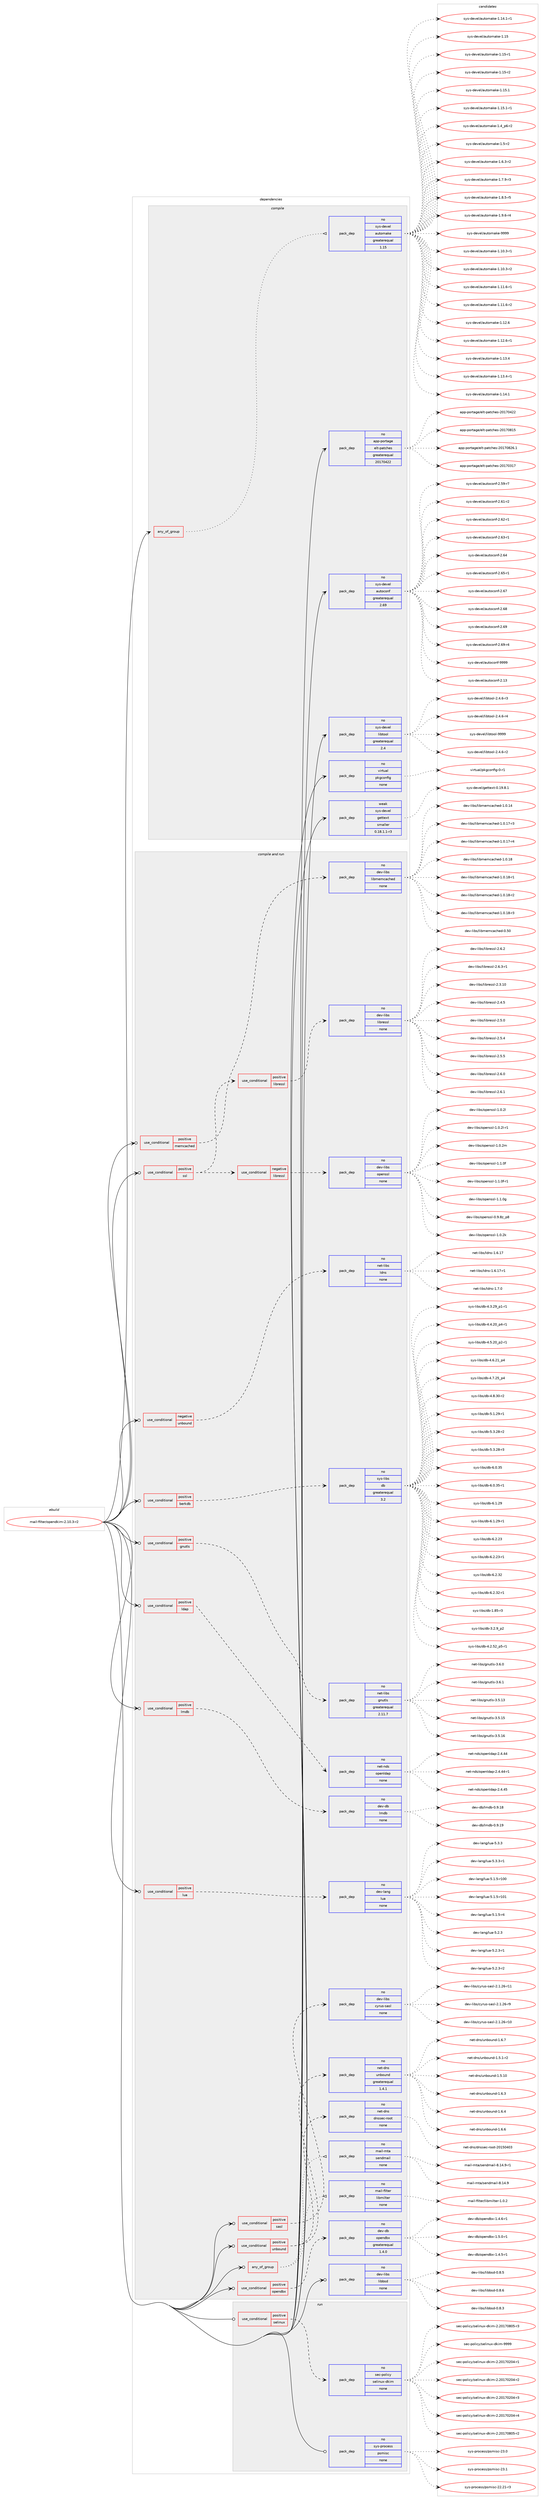 digraph prolog {

# *************
# Graph options
# *************

newrank=true;
concentrate=true;
compound=true;
graph [rankdir=LR,fontname=Helvetica,fontsize=10,ranksep=1.5];#, ranksep=2.5, nodesep=0.2];
edge  [arrowhead=vee];
node  [fontname=Helvetica,fontsize=10];

# **********
# The ebuild
# **********

subgraph cluster_leftcol {
color=gray;
rank=same;
label=<<i>ebuild</i>>;
id [label="mail-filter/opendkim-2.10.3-r2", color=red, width=4, href="../mail-filter/opendkim-2.10.3-r2.svg"];
}

# ****************
# The dependencies
# ****************

subgraph cluster_midcol {
color=gray;
label=<<i>dependencies</i>>;
subgraph cluster_compile {
fillcolor="#eeeeee";
style=filled;
label=<<i>compile</i>>;
subgraph any5030 {
dependency342740 [label=<<TABLE BORDER="0" CELLBORDER="1" CELLSPACING="0" CELLPADDING="4"><TR><TD CELLPADDING="10">any_of_group</TD></TR></TABLE>>, shape=none, color=red];subgraph pack252037 {
dependency342741 [label=<<TABLE BORDER="0" CELLBORDER="1" CELLSPACING="0" CELLPADDING="4" WIDTH="220"><TR><TD ROWSPAN="6" CELLPADDING="30">pack_dep</TD></TR><TR><TD WIDTH="110">no</TD></TR><TR><TD>sys-devel</TD></TR><TR><TD>automake</TD></TR><TR><TD>greaterequal</TD></TR><TR><TD>1.15</TD></TR></TABLE>>, shape=none, color=blue];
}
dependency342740:e -> dependency342741:w [weight=20,style="dotted",arrowhead="oinv"];
}
id:e -> dependency342740:w [weight=20,style="solid",arrowhead="vee"];
subgraph pack252038 {
dependency342742 [label=<<TABLE BORDER="0" CELLBORDER="1" CELLSPACING="0" CELLPADDING="4" WIDTH="220"><TR><TD ROWSPAN="6" CELLPADDING="30">pack_dep</TD></TR><TR><TD WIDTH="110">no</TD></TR><TR><TD>app-portage</TD></TR><TR><TD>elt-patches</TD></TR><TR><TD>greaterequal</TD></TR><TR><TD>20170422</TD></TR></TABLE>>, shape=none, color=blue];
}
id:e -> dependency342742:w [weight=20,style="solid",arrowhead="vee"];
subgraph pack252039 {
dependency342743 [label=<<TABLE BORDER="0" CELLBORDER="1" CELLSPACING="0" CELLPADDING="4" WIDTH="220"><TR><TD ROWSPAN="6" CELLPADDING="30">pack_dep</TD></TR><TR><TD WIDTH="110">no</TD></TR><TR><TD>sys-devel</TD></TR><TR><TD>autoconf</TD></TR><TR><TD>greaterequal</TD></TR><TR><TD>2.69</TD></TR></TABLE>>, shape=none, color=blue];
}
id:e -> dependency342743:w [weight=20,style="solid",arrowhead="vee"];
subgraph pack252040 {
dependency342744 [label=<<TABLE BORDER="0" CELLBORDER="1" CELLSPACING="0" CELLPADDING="4" WIDTH="220"><TR><TD ROWSPAN="6" CELLPADDING="30">pack_dep</TD></TR><TR><TD WIDTH="110">no</TD></TR><TR><TD>sys-devel</TD></TR><TR><TD>libtool</TD></TR><TR><TD>greaterequal</TD></TR><TR><TD>2.4</TD></TR></TABLE>>, shape=none, color=blue];
}
id:e -> dependency342744:w [weight=20,style="solid",arrowhead="vee"];
subgraph pack252041 {
dependency342745 [label=<<TABLE BORDER="0" CELLBORDER="1" CELLSPACING="0" CELLPADDING="4" WIDTH="220"><TR><TD ROWSPAN="6" CELLPADDING="30">pack_dep</TD></TR><TR><TD WIDTH="110">no</TD></TR><TR><TD>virtual</TD></TR><TR><TD>pkgconfig</TD></TR><TR><TD>none</TD></TR><TR><TD></TD></TR></TABLE>>, shape=none, color=blue];
}
id:e -> dependency342745:w [weight=20,style="solid",arrowhead="vee"];
subgraph pack252042 {
dependency342746 [label=<<TABLE BORDER="0" CELLBORDER="1" CELLSPACING="0" CELLPADDING="4" WIDTH="220"><TR><TD ROWSPAN="6" CELLPADDING="30">pack_dep</TD></TR><TR><TD WIDTH="110">weak</TD></TR><TR><TD>sys-devel</TD></TR><TR><TD>gettext</TD></TR><TR><TD>smaller</TD></TR><TR><TD>0.18.1.1-r3</TD></TR></TABLE>>, shape=none, color=blue];
}
id:e -> dependency342746:w [weight=20,style="solid",arrowhead="vee"];
}
subgraph cluster_compileandrun {
fillcolor="#eeeeee";
style=filled;
label=<<i>compile and run</i>>;
subgraph any5031 {
dependency342747 [label=<<TABLE BORDER="0" CELLBORDER="1" CELLSPACING="0" CELLPADDING="4"><TR><TD CELLPADDING="10">any_of_group</TD></TR></TABLE>>, shape=none, color=red];subgraph pack252043 {
dependency342748 [label=<<TABLE BORDER="0" CELLBORDER="1" CELLSPACING="0" CELLPADDING="4" WIDTH="220"><TR><TD ROWSPAN="6" CELLPADDING="30">pack_dep</TD></TR><TR><TD WIDTH="110">no</TD></TR><TR><TD>mail-filter</TD></TR><TR><TD>libmilter</TD></TR><TR><TD>none</TD></TR><TR><TD></TD></TR></TABLE>>, shape=none, color=blue];
}
dependency342747:e -> dependency342748:w [weight=20,style="dotted",arrowhead="oinv"];
subgraph pack252044 {
dependency342749 [label=<<TABLE BORDER="0" CELLBORDER="1" CELLSPACING="0" CELLPADDING="4" WIDTH="220"><TR><TD ROWSPAN="6" CELLPADDING="30">pack_dep</TD></TR><TR><TD WIDTH="110">no</TD></TR><TR><TD>mail-mta</TD></TR><TR><TD>sendmail</TD></TR><TR><TD>none</TD></TR><TR><TD></TD></TR></TABLE>>, shape=none, color=blue];
}
dependency342747:e -> dependency342749:w [weight=20,style="dotted",arrowhead="oinv"];
}
id:e -> dependency342747:w [weight=20,style="solid",arrowhead="odotvee"];
subgraph cond85572 {
dependency342750 [label=<<TABLE BORDER="0" CELLBORDER="1" CELLSPACING="0" CELLPADDING="4"><TR><TD ROWSPAN="3" CELLPADDING="10">use_conditional</TD></TR><TR><TD>negative</TD></TR><TR><TD>unbound</TD></TR></TABLE>>, shape=none, color=red];
subgraph pack252045 {
dependency342751 [label=<<TABLE BORDER="0" CELLBORDER="1" CELLSPACING="0" CELLPADDING="4" WIDTH="220"><TR><TD ROWSPAN="6" CELLPADDING="30">pack_dep</TD></TR><TR><TD WIDTH="110">no</TD></TR><TR><TD>net-libs</TD></TR><TR><TD>ldns</TD></TR><TR><TD>none</TD></TR><TR><TD></TD></TR></TABLE>>, shape=none, color=blue];
}
dependency342750:e -> dependency342751:w [weight=20,style="dashed",arrowhead="vee"];
}
id:e -> dependency342750:w [weight=20,style="solid",arrowhead="odotvee"];
subgraph cond85573 {
dependency342752 [label=<<TABLE BORDER="0" CELLBORDER="1" CELLSPACING="0" CELLPADDING="4"><TR><TD ROWSPAN="3" CELLPADDING="10">use_conditional</TD></TR><TR><TD>positive</TD></TR><TR><TD>berkdb</TD></TR></TABLE>>, shape=none, color=red];
subgraph pack252046 {
dependency342753 [label=<<TABLE BORDER="0" CELLBORDER="1" CELLSPACING="0" CELLPADDING="4" WIDTH="220"><TR><TD ROWSPAN="6" CELLPADDING="30">pack_dep</TD></TR><TR><TD WIDTH="110">no</TD></TR><TR><TD>sys-libs</TD></TR><TR><TD>db</TD></TR><TR><TD>greaterequal</TD></TR><TR><TD>3.2</TD></TR></TABLE>>, shape=none, color=blue];
}
dependency342752:e -> dependency342753:w [weight=20,style="dashed",arrowhead="vee"];
}
id:e -> dependency342752:w [weight=20,style="solid",arrowhead="odotvee"];
subgraph cond85574 {
dependency342754 [label=<<TABLE BORDER="0" CELLBORDER="1" CELLSPACING="0" CELLPADDING="4"><TR><TD ROWSPAN="3" CELLPADDING="10">use_conditional</TD></TR><TR><TD>positive</TD></TR><TR><TD>gnutls</TD></TR></TABLE>>, shape=none, color=red];
subgraph pack252047 {
dependency342755 [label=<<TABLE BORDER="0" CELLBORDER="1" CELLSPACING="0" CELLPADDING="4" WIDTH="220"><TR><TD ROWSPAN="6" CELLPADDING="30">pack_dep</TD></TR><TR><TD WIDTH="110">no</TD></TR><TR><TD>net-libs</TD></TR><TR><TD>gnutls</TD></TR><TR><TD>greaterequal</TD></TR><TR><TD>2.11.7</TD></TR></TABLE>>, shape=none, color=blue];
}
dependency342754:e -> dependency342755:w [weight=20,style="dashed",arrowhead="vee"];
}
id:e -> dependency342754:w [weight=20,style="solid",arrowhead="odotvee"];
subgraph cond85575 {
dependency342756 [label=<<TABLE BORDER="0" CELLBORDER="1" CELLSPACING="0" CELLPADDING="4"><TR><TD ROWSPAN="3" CELLPADDING="10">use_conditional</TD></TR><TR><TD>positive</TD></TR><TR><TD>ldap</TD></TR></TABLE>>, shape=none, color=red];
subgraph pack252048 {
dependency342757 [label=<<TABLE BORDER="0" CELLBORDER="1" CELLSPACING="0" CELLPADDING="4" WIDTH="220"><TR><TD ROWSPAN="6" CELLPADDING="30">pack_dep</TD></TR><TR><TD WIDTH="110">no</TD></TR><TR><TD>net-nds</TD></TR><TR><TD>openldap</TD></TR><TR><TD>none</TD></TR><TR><TD></TD></TR></TABLE>>, shape=none, color=blue];
}
dependency342756:e -> dependency342757:w [weight=20,style="dashed",arrowhead="vee"];
}
id:e -> dependency342756:w [weight=20,style="solid",arrowhead="odotvee"];
subgraph cond85576 {
dependency342758 [label=<<TABLE BORDER="0" CELLBORDER="1" CELLSPACING="0" CELLPADDING="4"><TR><TD ROWSPAN="3" CELLPADDING="10">use_conditional</TD></TR><TR><TD>positive</TD></TR><TR><TD>lmdb</TD></TR></TABLE>>, shape=none, color=red];
subgraph pack252049 {
dependency342759 [label=<<TABLE BORDER="0" CELLBORDER="1" CELLSPACING="0" CELLPADDING="4" WIDTH="220"><TR><TD ROWSPAN="6" CELLPADDING="30">pack_dep</TD></TR><TR><TD WIDTH="110">no</TD></TR><TR><TD>dev-db</TD></TR><TR><TD>lmdb</TD></TR><TR><TD>none</TD></TR><TR><TD></TD></TR></TABLE>>, shape=none, color=blue];
}
dependency342758:e -> dependency342759:w [weight=20,style="dashed",arrowhead="vee"];
}
id:e -> dependency342758:w [weight=20,style="solid",arrowhead="odotvee"];
subgraph cond85577 {
dependency342760 [label=<<TABLE BORDER="0" CELLBORDER="1" CELLSPACING="0" CELLPADDING="4"><TR><TD ROWSPAN="3" CELLPADDING="10">use_conditional</TD></TR><TR><TD>positive</TD></TR><TR><TD>lua</TD></TR></TABLE>>, shape=none, color=red];
subgraph pack252050 {
dependency342761 [label=<<TABLE BORDER="0" CELLBORDER="1" CELLSPACING="0" CELLPADDING="4" WIDTH="220"><TR><TD ROWSPAN="6" CELLPADDING="30">pack_dep</TD></TR><TR><TD WIDTH="110">no</TD></TR><TR><TD>dev-lang</TD></TR><TR><TD>lua</TD></TR><TR><TD>none</TD></TR><TR><TD></TD></TR></TABLE>>, shape=none, color=blue];
}
dependency342760:e -> dependency342761:w [weight=20,style="dashed",arrowhead="vee"];
}
id:e -> dependency342760:w [weight=20,style="solid",arrowhead="odotvee"];
subgraph cond85578 {
dependency342762 [label=<<TABLE BORDER="0" CELLBORDER="1" CELLSPACING="0" CELLPADDING="4"><TR><TD ROWSPAN="3" CELLPADDING="10">use_conditional</TD></TR><TR><TD>positive</TD></TR><TR><TD>memcached</TD></TR></TABLE>>, shape=none, color=red];
subgraph pack252051 {
dependency342763 [label=<<TABLE BORDER="0" CELLBORDER="1" CELLSPACING="0" CELLPADDING="4" WIDTH="220"><TR><TD ROWSPAN="6" CELLPADDING="30">pack_dep</TD></TR><TR><TD WIDTH="110">no</TD></TR><TR><TD>dev-libs</TD></TR><TR><TD>libmemcached</TD></TR><TR><TD>none</TD></TR><TR><TD></TD></TR></TABLE>>, shape=none, color=blue];
}
dependency342762:e -> dependency342763:w [weight=20,style="dashed",arrowhead="vee"];
}
id:e -> dependency342762:w [weight=20,style="solid",arrowhead="odotvee"];
subgraph cond85579 {
dependency342764 [label=<<TABLE BORDER="0" CELLBORDER="1" CELLSPACING="0" CELLPADDING="4"><TR><TD ROWSPAN="3" CELLPADDING="10">use_conditional</TD></TR><TR><TD>positive</TD></TR><TR><TD>opendbx</TD></TR></TABLE>>, shape=none, color=red];
subgraph pack252052 {
dependency342765 [label=<<TABLE BORDER="0" CELLBORDER="1" CELLSPACING="0" CELLPADDING="4" WIDTH="220"><TR><TD ROWSPAN="6" CELLPADDING="30">pack_dep</TD></TR><TR><TD WIDTH="110">no</TD></TR><TR><TD>dev-db</TD></TR><TR><TD>opendbx</TD></TR><TR><TD>greaterequal</TD></TR><TR><TD>1.4.0</TD></TR></TABLE>>, shape=none, color=blue];
}
dependency342764:e -> dependency342765:w [weight=20,style="dashed",arrowhead="vee"];
}
id:e -> dependency342764:w [weight=20,style="solid",arrowhead="odotvee"];
subgraph cond85580 {
dependency342766 [label=<<TABLE BORDER="0" CELLBORDER="1" CELLSPACING="0" CELLPADDING="4"><TR><TD ROWSPAN="3" CELLPADDING="10">use_conditional</TD></TR><TR><TD>positive</TD></TR><TR><TD>sasl</TD></TR></TABLE>>, shape=none, color=red];
subgraph pack252053 {
dependency342767 [label=<<TABLE BORDER="0" CELLBORDER="1" CELLSPACING="0" CELLPADDING="4" WIDTH="220"><TR><TD ROWSPAN="6" CELLPADDING="30">pack_dep</TD></TR><TR><TD WIDTH="110">no</TD></TR><TR><TD>dev-libs</TD></TR><TR><TD>cyrus-sasl</TD></TR><TR><TD>none</TD></TR><TR><TD></TD></TR></TABLE>>, shape=none, color=blue];
}
dependency342766:e -> dependency342767:w [weight=20,style="dashed",arrowhead="vee"];
}
id:e -> dependency342766:w [weight=20,style="solid",arrowhead="odotvee"];
subgraph cond85581 {
dependency342768 [label=<<TABLE BORDER="0" CELLBORDER="1" CELLSPACING="0" CELLPADDING="4"><TR><TD ROWSPAN="3" CELLPADDING="10">use_conditional</TD></TR><TR><TD>positive</TD></TR><TR><TD>ssl</TD></TR></TABLE>>, shape=none, color=red];
subgraph cond85582 {
dependency342769 [label=<<TABLE BORDER="0" CELLBORDER="1" CELLSPACING="0" CELLPADDING="4"><TR><TD ROWSPAN="3" CELLPADDING="10">use_conditional</TD></TR><TR><TD>negative</TD></TR><TR><TD>libressl</TD></TR></TABLE>>, shape=none, color=red];
subgraph pack252054 {
dependency342770 [label=<<TABLE BORDER="0" CELLBORDER="1" CELLSPACING="0" CELLPADDING="4" WIDTH="220"><TR><TD ROWSPAN="6" CELLPADDING="30">pack_dep</TD></TR><TR><TD WIDTH="110">no</TD></TR><TR><TD>dev-libs</TD></TR><TR><TD>openssl</TD></TR><TR><TD>none</TD></TR><TR><TD></TD></TR></TABLE>>, shape=none, color=blue];
}
dependency342769:e -> dependency342770:w [weight=20,style="dashed",arrowhead="vee"];
}
dependency342768:e -> dependency342769:w [weight=20,style="dashed",arrowhead="vee"];
subgraph cond85583 {
dependency342771 [label=<<TABLE BORDER="0" CELLBORDER="1" CELLSPACING="0" CELLPADDING="4"><TR><TD ROWSPAN="3" CELLPADDING="10">use_conditional</TD></TR><TR><TD>positive</TD></TR><TR><TD>libressl</TD></TR></TABLE>>, shape=none, color=red];
subgraph pack252055 {
dependency342772 [label=<<TABLE BORDER="0" CELLBORDER="1" CELLSPACING="0" CELLPADDING="4" WIDTH="220"><TR><TD ROWSPAN="6" CELLPADDING="30">pack_dep</TD></TR><TR><TD WIDTH="110">no</TD></TR><TR><TD>dev-libs</TD></TR><TR><TD>libressl</TD></TR><TR><TD>none</TD></TR><TR><TD></TD></TR></TABLE>>, shape=none, color=blue];
}
dependency342771:e -> dependency342772:w [weight=20,style="dashed",arrowhead="vee"];
}
dependency342768:e -> dependency342771:w [weight=20,style="dashed",arrowhead="vee"];
}
id:e -> dependency342768:w [weight=20,style="solid",arrowhead="odotvee"];
subgraph cond85584 {
dependency342773 [label=<<TABLE BORDER="0" CELLBORDER="1" CELLSPACING="0" CELLPADDING="4"><TR><TD ROWSPAN="3" CELLPADDING="10">use_conditional</TD></TR><TR><TD>positive</TD></TR><TR><TD>unbound</TD></TR></TABLE>>, shape=none, color=red];
subgraph pack252056 {
dependency342774 [label=<<TABLE BORDER="0" CELLBORDER="1" CELLSPACING="0" CELLPADDING="4" WIDTH="220"><TR><TD ROWSPAN="6" CELLPADDING="30">pack_dep</TD></TR><TR><TD WIDTH="110">no</TD></TR><TR><TD>net-dns</TD></TR><TR><TD>unbound</TD></TR><TR><TD>greaterequal</TD></TR><TR><TD>1.4.1</TD></TR></TABLE>>, shape=none, color=blue];
}
dependency342773:e -> dependency342774:w [weight=20,style="dashed",arrowhead="vee"];
subgraph pack252057 {
dependency342775 [label=<<TABLE BORDER="0" CELLBORDER="1" CELLSPACING="0" CELLPADDING="4" WIDTH="220"><TR><TD ROWSPAN="6" CELLPADDING="30">pack_dep</TD></TR><TR><TD WIDTH="110">no</TD></TR><TR><TD>net-dns</TD></TR><TR><TD>dnssec-root</TD></TR><TR><TD>none</TD></TR><TR><TD></TD></TR></TABLE>>, shape=none, color=blue];
}
dependency342773:e -> dependency342775:w [weight=20,style="dashed",arrowhead="vee"];
}
id:e -> dependency342773:w [weight=20,style="solid",arrowhead="odotvee"];
subgraph pack252058 {
dependency342776 [label=<<TABLE BORDER="0" CELLBORDER="1" CELLSPACING="0" CELLPADDING="4" WIDTH="220"><TR><TD ROWSPAN="6" CELLPADDING="30">pack_dep</TD></TR><TR><TD WIDTH="110">no</TD></TR><TR><TD>dev-libs</TD></TR><TR><TD>libbsd</TD></TR><TR><TD>none</TD></TR><TR><TD></TD></TR></TABLE>>, shape=none, color=blue];
}
id:e -> dependency342776:w [weight=20,style="solid",arrowhead="odotvee"];
}
subgraph cluster_run {
fillcolor="#eeeeee";
style=filled;
label=<<i>run</i>>;
subgraph cond85585 {
dependency342777 [label=<<TABLE BORDER="0" CELLBORDER="1" CELLSPACING="0" CELLPADDING="4"><TR><TD ROWSPAN="3" CELLPADDING="10">use_conditional</TD></TR><TR><TD>positive</TD></TR><TR><TD>selinux</TD></TR></TABLE>>, shape=none, color=red];
subgraph pack252059 {
dependency342778 [label=<<TABLE BORDER="0" CELLBORDER="1" CELLSPACING="0" CELLPADDING="4" WIDTH="220"><TR><TD ROWSPAN="6" CELLPADDING="30">pack_dep</TD></TR><TR><TD WIDTH="110">no</TD></TR><TR><TD>sec-policy</TD></TR><TR><TD>selinux-dkim</TD></TR><TR><TD>none</TD></TR><TR><TD></TD></TR></TABLE>>, shape=none, color=blue];
}
dependency342777:e -> dependency342778:w [weight=20,style="dashed",arrowhead="vee"];
}
id:e -> dependency342777:w [weight=20,style="solid",arrowhead="odot"];
subgraph pack252060 {
dependency342779 [label=<<TABLE BORDER="0" CELLBORDER="1" CELLSPACING="0" CELLPADDING="4" WIDTH="220"><TR><TD ROWSPAN="6" CELLPADDING="30">pack_dep</TD></TR><TR><TD WIDTH="110">no</TD></TR><TR><TD>sys-process</TD></TR><TR><TD>psmisc</TD></TR><TR><TD>none</TD></TR><TR><TD></TD></TR></TABLE>>, shape=none, color=blue];
}
id:e -> dependency342779:w [weight=20,style="solid",arrowhead="odot"];
}
}

# **************
# The candidates
# **************

subgraph cluster_choices {
rank=same;
color=gray;
label=<<i>candidates</i>>;

subgraph choice252037 {
color=black;
nodesep=1;
choice11512111545100101118101108479711711611110997107101454946494846514511449 [label="sys-devel/automake-1.10.3-r1", color=red, width=4,href="../sys-devel/automake-1.10.3-r1.svg"];
choice11512111545100101118101108479711711611110997107101454946494846514511450 [label="sys-devel/automake-1.10.3-r2", color=red, width=4,href="../sys-devel/automake-1.10.3-r2.svg"];
choice11512111545100101118101108479711711611110997107101454946494946544511449 [label="sys-devel/automake-1.11.6-r1", color=red, width=4,href="../sys-devel/automake-1.11.6-r1.svg"];
choice11512111545100101118101108479711711611110997107101454946494946544511450 [label="sys-devel/automake-1.11.6-r2", color=red, width=4,href="../sys-devel/automake-1.11.6-r2.svg"];
choice1151211154510010111810110847971171161111099710710145494649504654 [label="sys-devel/automake-1.12.6", color=red, width=4,href="../sys-devel/automake-1.12.6.svg"];
choice11512111545100101118101108479711711611110997107101454946495046544511449 [label="sys-devel/automake-1.12.6-r1", color=red, width=4,href="../sys-devel/automake-1.12.6-r1.svg"];
choice1151211154510010111810110847971171161111099710710145494649514652 [label="sys-devel/automake-1.13.4", color=red, width=4,href="../sys-devel/automake-1.13.4.svg"];
choice11512111545100101118101108479711711611110997107101454946495146524511449 [label="sys-devel/automake-1.13.4-r1", color=red, width=4,href="../sys-devel/automake-1.13.4-r1.svg"];
choice1151211154510010111810110847971171161111099710710145494649524649 [label="sys-devel/automake-1.14.1", color=red, width=4,href="../sys-devel/automake-1.14.1.svg"];
choice11512111545100101118101108479711711611110997107101454946495246494511449 [label="sys-devel/automake-1.14.1-r1", color=red, width=4,href="../sys-devel/automake-1.14.1-r1.svg"];
choice115121115451001011181011084797117116111109971071014549464953 [label="sys-devel/automake-1.15", color=red, width=4,href="../sys-devel/automake-1.15.svg"];
choice1151211154510010111810110847971171161111099710710145494649534511449 [label="sys-devel/automake-1.15-r1", color=red, width=4,href="../sys-devel/automake-1.15-r1.svg"];
choice1151211154510010111810110847971171161111099710710145494649534511450 [label="sys-devel/automake-1.15-r2", color=red, width=4,href="../sys-devel/automake-1.15-r2.svg"];
choice1151211154510010111810110847971171161111099710710145494649534649 [label="sys-devel/automake-1.15.1", color=red, width=4,href="../sys-devel/automake-1.15.1.svg"];
choice11512111545100101118101108479711711611110997107101454946495346494511449 [label="sys-devel/automake-1.15.1-r1", color=red, width=4,href="../sys-devel/automake-1.15.1-r1.svg"];
choice115121115451001011181011084797117116111109971071014549465295112544511450 [label="sys-devel/automake-1.4_p6-r2", color=red, width=4,href="../sys-devel/automake-1.4_p6-r2.svg"];
choice11512111545100101118101108479711711611110997107101454946534511450 [label="sys-devel/automake-1.5-r2", color=red, width=4,href="../sys-devel/automake-1.5-r2.svg"];
choice115121115451001011181011084797117116111109971071014549465446514511450 [label="sys-devel/automake-1.6.3-r2", color=red, width=4,href="../sys-devel/automake-1.6.3-r2.svg"];
choice115121115451001011181011084797117116111109971071014549465546574511451 [label="sys-devel/automake-1.7.9-r3", color=red, width=4,href="../sys-devel/automake-1.7.9-r3.svg"];
choice115121115451001011181011084797117116111109971071014549465646534511453 [label="sys-devel/automake-1.8.5-r5", color=red, width=4,href="../sys-devel/automake-1.8.5-r5.svg"];
choice115121115451001011181011084797117116111109971071014549465746544511452 [label="sys-devel/automake-1.9.6-r4", color=red, width=4,href="../sys-devel/automake-1.9.6-r4.svg"];
choice115121115451001011181011084797117116111109971071014557575757 [label="sys-devel/automake-9999", color=red, width=4,href="../sys-devel/automake-9999.svg"];
dependency342741:e -> choice11512111545100101118101108479711711611110997107101454946494846514511449:w [style=dotted,weight="100"];
dependency342741:e -> choice11512111545100101118101108479711711611110997107101454946494846514511450:w [style=dotted,weight="100"];
dependency342741:e -> choice11512111545100101118101108479711711611110997107101454946494946544511449:w [style=dotted,weight="100"];
dependency342741:e -> choice11512111545100101118101108479711711611110997107101454946494946544511450:w [style=dotted,weight="100"];
dependency342741:e -> choice1151211154510010111810110847971171161111099710710145494649504654:w [style=dotted,weight="100"];
dependency342741:e -> choice11512111545100101118101108479711711611110997107101454946495046544511449:w [style=dotted,weight="100"];
dependency342741:e -> choice1151211154510010111810110847971171161111099710710145494649514652:w [style=dotted,weight="100"];
dependency342741:e -> choice11512111545100101118101108479711711611110997107101454946495146524511449:w [style=dotted,weight="100"];
dependency342741:e -> choice1151211154510010111810110847971171161111099710710145494649524649:w [style=dotted,weight="100"];
dependency342741:e -> choice11512111545100101118101108479711711611110997107101454946495246494511449:w [style=dotted,weight="100"];
dependency342741:e -> choice115121115451001011181011084797117116111109971071014549464953:w [style=dotted,weight="100"];
dependency342741:e -> choice1151211154510010111810110847971171161111099710710145494649534511449:w [style=dotted,weight="100"];
dependency342741:e -> choice1151211154510010111810110847971171161111099710710145494649534511450:w [style=dotted,weight="100"];
dependency342741:e -> choice1151211154510010111810110847971171161111099710710145494649534649:w [style=dotted,weight="100"];
dependency342741:e -> choice11512111545100101118101108479711711611110997107101454946495346494511449:w [style=dotted,weight="100"];
dependency342741:e -> choice115121115451001011181011084797117116111109971071014549465295112544511450:w [style=dotted,weight="100"];
dependency342741:e -> choice11512111545100101118101108479711711611110997107101454946534511450:w [style=dotted,weight="100"];
dependency342741:e -> choice115121115451001011181011084797117116111109971071014549465446514511450:w [style=dotted,weight="100"];
dependency342741:e -> choice115121115451001011181011084797117116111109971071014549465546574511451:w [style=dotted,weight="100"];
dependency342741:e -> choice115121115451001011181011084797117116111109971071014549465646534511453:w [style=dotted,weight="100"];
dependency342741:e -> choice115121115451001011181011084797117116111109971071014549465746544511452:w [style=dotted,weight="100"];
dependency342741:e -> choice115121115451001011181011084797117116111109971071014557575757:w [style=dotted,weight="100"];
}
subgraph choice252038 {
color=black;
nodesep=1;
choice97112112451121111141169710310147101108116451129711699104101115455048495548514955 [label="app-portage/elt-patches-20170317", color=red, width=4,href="../app-portage/elt-patches-20170317.svg"];
choice97112112451121111141169710310147101108116451129711699104101115455048495548525050 [label="app-portage/elt-patches-20170422", color=red, width=4,href="../app-portage/elt-patches-20170422.svg"];
choice97112112451121111141169710310147101108116451129711699104101115455048495548564953 [label="app-portage/elt-patches-20170815", color=red, width=4,href="../app-portage/elt-patches-20170815.svg"];
choice971121124511211111411697103101471011081164511297116991041011154550484955485650544649 [label="app-portage/elt-patches-20170826.1", color=red, width=4,href="../app-portage/elt-patches-20170826.1.svg"];
dependency342742:e -> choice97112112451121111141169710310147101108116451129711699104101115455048495548514955:w [style=dotted,weight="100"];
dependency342742:e -> choice97112112451121111141169710310147101108116451129711699104101115455048495548525050:w [style=dotted,weight="100"];
dependency342742:e -> choice97112112451121111141169710310147101108116451129711699104101115455048495548564953:w [style=dotted,weight="100"];
dependency342742:e -> choice971121124511211111411697103101471011081164511297116991041011154550484955485650544649:w [style=dotted,weight="100"];
}
subgraph choice252039 {
color=black;
nodesep=1;
choice115121115451001011181011084797117116111991111101024550464951 [label="sys-devel/autoconf-2.13", color=red, width=4,href="../sys-devel/autoconf-2.13.svg"];
choice1151211154510010111810110847971171161119911111010245504653574511455 [label="sys-devel/autoconf-2.59-r7", color=red, width=4,href="../sys-devel/autoconf-2.59-r7.svg"];
choice1151211154510010111810110847971171161119911111010245504654494511450 [label="sys-devel/autoconf-2.61-r2", color=red, width=4,href="../sys-devel/autoconf-2.61-r2.svg"];
choice1151211154510010111810110847971171161119911111010245504654504511449 [label="sys-devel/autoconf-2.62-r1", color=red, width=4,href="../sys-devel/autoconf-2.62-r1.svg"];
choice1151211154510010111810110847971171161119911111010245504654514511449 [label="sys-devel/autoconf-2.63-r1", color=red, width=4,href="../sys-devel/autoconf-2.63-r1.svg"];
choice115121115451001011181011084797117116111991111101024550465452 [label="sys-devel/autoconf-2.64", color=red, width=4,href="../sys-devel/autoconf-2.64.svg"];
choice1151211154510010111810110847971171161119911111010245504654534511449 [label="sys-devel/autoconf-2.65-r1", color=red, width=4,href="../sys-devel/autoconf-2.65-r1.svg"];
choice115121115451001011181011084797117116111991111101024550465455 [label="sys-devel/autoconf-2.67", color=red, width=4,href="../sys-devel/autoconf-2.67.svg"];
choice115121115451001011181011084797117116111991111101024550465456 [label="sys-devel/autoconf-2.68", color=red, width=4,href="../sys-devel/autoconf-2.68.svg"];
choice115121115451001011181011084797117116111991111101024550465457 [label="sys-devel/autoconf-2.69", color=red, width=4,href="../sys-devel/autoconf-2.69.svg"];
choice1151211154510010111810110847971171161119911111010245504654574511452 [label="sys-devel/autoconf-2.69-r4", color=red, width=4,href="../sys-devel/autoconf-2.69-r4.svg"];
choice115121115451001011181011084797117116111991111101024557575757 [label="sys-devel/autoconf-9999", color=red, width=4,href="../sys-devel/autoconf-9999.svg"];
dependency342743:e -> choice115121115451001011181011084797117116111991111101024550464951:w [style=dotted,weight="100"];
dependency342743:e -> choice1151211154510010111810110847971171161119911111010245504653574511455:w [style=dotted,weight="100"];
dependency342743:e -> choice1151211154510010111810110847971171161119911111010245504654494511450:w [style=dotted,weight="100"];
dependency342743:e -> choice1151211154510010111810110847971171161119911111010245504654504511449:w [style=dotted,weight="100"];
dependency342743:e -> choice1151211154510010111810110847971171161119911111010245504654514511449:w [style=dotted,weight="100"];
dependency342743:e -> choice115121115451001011181011084797117116111991111101024550465452:w [style=dotted,weight="100"];
dependency342743:e -> choice1151211154510010111810110847971171161119911111010245504654534511449:w [style=dotted,weight="100"];
dependency342743:e -> choice115121115451001011181011084797117116111991111101024550465455:w [style=dotted,weight="100"];
dependency342743:e -> choice115121115451001011181011084797117116111991111101024550465456:w [style=dotted,weight="100"];
dependency342743:e -> choice115121115451001011181011084797117116111991111101024550465457:w [style=dotted,weight="100"];
dependency342743:e -> choice1151211154510010111810110847971171161119911111010245504654574511452:w [style=dotted,weight="100"];
dependency342743:e -> choice115121115451001011181011084797117116111991111101024557575757:w [style=dotted,weight="100"];
}
subgraph choice252040 {
color=black;
nodesep=1;
choice1151211154510010111810110847108105981161111111084550465246544511450 [label="sys-devel/libtool-2.4.6-r2", color=red, width=4,href="../sys-devel/libtool-2.4.6-r2.svg"];
choice1151211154510010111810110847108105981161111111084550465246544511451 [label="sys-devel/libtool-2.4.6-r3", color=red, width=4,href="../sys-devel/libtool-2.4.6-r3.svg"];
choice1151211154510010111810110847108105981161111111084550465246544511452 [label="sys-devel/libtool-2.4.6-r4", color=red, width=4,href="../sys-devel/libtool-2.4.6-r4.svg"];
choice1151211154510010111810110847108105981161111111084557575757 [label="sys-devel/libtool-9999", color=red, width=4,href="../sys-devel/libtool-9999.svg"];
dependency342744:e -> choice1151211154510010111810110847108105981161111111084550465246544511450:w [style=dotted,weight="100"];
dependency342744:e -> choice1151211154510010111810110847108105981161111111084550465246544511451:w [style=dotted,weight="100"];
dependency342744:e -> choice1151211154510010111810110847108105981161111111084550465246544511452:w [style=dotted,weight="100"];
dependency342744:e -> choice1151211154510010111810110847108105981161111111084557575757:w [style=dotted,weight="100"];
}
subgraph choice252041 {
color=black;
nodesep=1;
choice11810511411611797108471121071039911111010210510345484511449 [label="virtual/pkgconfig-0-r1", color=red, width=4,href="../virtual/pkgconfig-0-r1.svg"];
dependency342745:e -> choice11810511411611797108471121071039911111010210510345484511449:w [style=dotted,weight="100"];
}
subgraph choice252042 {
color=black;
nodesep=1;
choice1151211154510010111810110847103101116116101120116454846495746564649 [label="sys-devel/gettext-0.19.8.1", color=red, width=4,href="../sys-devel/gettext-0.19.8.1.svg"];
dependency342746:e -> choice1151211154510010111810110847103101116116101120116454846495746564649:w [style=dotted,weight="100"];
}
subgraph choice252043 {
color=black;
nodesep=1;
choice10997105108451021051081161011144710810598109105108116101114454946484650 [label="mail-filter/libmilter-1.0.2", color=red, width=4,href="../mail-filter/libmilter-1.0.2.svg"];
dependency342748:e -> choice10997105108451021051081161011144710810598109105108116101114454946484650:w [style=dotted,weight="100"];
}
subgraph choice252044 {
color=black;
nodesep=1;
choice109971051084510911697471151011101001099710510845564649524657 [label="mail-mta/sendmail-8.14.9", color=red, width=4,href="../mail-mta/sendmail-8.14.9.svg"];
choice1099710510845109116974711510111010010997105108455646495246574511449 [label="mail-mta/sendmail-8.14.9-r1", color=red, width=4,href="../mail-mta/sendmail-8.14.9-r1.svg"];
dependency342749:e -> choice109971051084510911697471151011101001099710510845564649524657:w [style=dotted,weight="100"];
dependency342749:e -> choice1099710510845109116974711510111010010997105108455646495246574511449:w [style=dotted,weight="100"];
}
subgraph choice252045 {
color=black;
nodesep=1;
choice11010111645108105981154710810011011545494654464955 [label="net-libs/ldns-1.6.17", color=red, width=4,href="../net-libs/ldns-1.6.17.svg"];
choice110101116451081059811547108100110115454946544649554511449 [label="net-libs/ldns-1.6.17-r1", color=red, width=4,href="../net-libs/ldns-1.6.17-r1.svg"];
choice110101116451081059811547108100110115454946554648 [label="net-libs/ldns-1.7.0", color=red, width=4,href="../net-libs/ldns-1.7.0.svg"];
dependency342751:e -> choice11010111645108105981154710810011011545494654464955:w [style=dotted,weight="100"];
dependency342751:e -> choice110101116451081059811547108100110115454946544649554511449:w [style=dotted,weight="100"];
dependency342751:e -> choice110101116451081059811547108100110115454946554648:w [style=dotted,weight="100"];
}
subgraph choice252046 {
color=black;
nodesep=1;
choice1151211154510810598115471009845494656534511451 [label="sys-libs/db-1.85-r3", color=red, width=4,href="../sys-libs/db-1.85-r3.svg"];
choice115121115451081059811547100984551465046579511250 [label="sys-libs/db-3.2.9_p2", color=red, width=4,href="../sys-libs/db-3.2.9_p2.svg"];
choice115121115451081059811547100984552465046535095112534511449 [label="sys-libs/db-4.2.52_p5-r1", color=red, width=4,href="../sys-libs/db-4.2.52_p5-r1.svg"];
choice115121115451081059811547100984552465146505795112494511449 [label="sys-libs/db-4.3.29_p1-r1", color=red, width=4,href="../sys-libs/db-4.3.29_p1-r1.svg"];
choice115121115451081059811547100984552465246504895112524511449 [label="sys-libs/db-4.4.20_p4-r1", color=red, width=4,href="../sys-libs/db-4.4.20_p4-r1.svg"];
choice115121115451081059811547100984552465346504895112504511449 [label="sys-libs/db-4.5.20_p2-r1", color=red, width=4,href="../sys-libs/db-4.5.20_p2-r1.svg"];
choice11512111545108105981154710098455246544650499511252 [label="sys-libs/db-4.6.21_p4", color=red, width=4,href="../sys-libs/db-4.6.21_p4.svg"];
choice11512111545108105981154710098455246554650539511252 [label="sys-libs/db-4.7.25_p4", color=red, width=4,href="../sys-libs/db-4.7.25_p4.svg"];
choice11512111545108105981154710098455246564651484511450 [label="sys-libs/db-4.8.30-r2", color=red, width=4,href="../sys-libs/db-4.8.30-r2.svg"];
choice11512111545108105981154710098455346494650574511449 [label="sys-libs/db-5.1.29-r1", color=red, width=4,href="../sys-libs/db-5.1.29-r1.svg"];
choice11512111545108105981154710098455346514650564511450 [label="sys-libs/db-5.3.28-r2", color=red, width=4,href="../sys-libs/db-5.3.28-r2.svg"];
choice11512111545108105981154710098455346514650564511451 [label="sys-libs/db-5.3.28-r3", color=red, width=4,href="../sys-libs/db-5.3.28-r3.svg"];
choice1151211154510810598115471009845544648465153 [label="sys-libs/db-6.0.35", color=red, width=4,href="../sys-libs/db-6.0.35.svg"];
choice11512111545108105981154710098455446484651534511449 [label="sys-libs/db-6.0.35-r1", color=red, width=4,href="../sys-libs/db-6.0.35-r1.svg"];
choice1151211154510810598115471009845544649465057 [label="sys-libs/db-6.1.29", color=red, width=4,href="../sys-libs/db-6.1.29.svg"];
choice11512111545108105981154710098455446494650574511449 [label="sys-libs/db-6.1.29-r1", color=red, width=4,href="../sys-libs/db-6.1.29-r1.svg"];
choice1151211154510810598115471009845544650465051 [label="sys-libs/db-6.2.23", color=red, width=4,href="../sys-libs/db-6.2.23.svg"];
choice11512111545108105981154710098455446504650514511449 [label="sys-libs/db-6.2.23-r1", color=red, width=4,href="../sys-libs/db-6.2.23-r1.svg"];
choice1151211154510810598115471009845544650465150 [label="sys-libs/db-6.2.32", color=red, width=4,href="../sys-libs/db-6.2.32.svg"];
choice11512111545108105981154710098455446504651504511449 [label="sys-libs/db-6.2.32-r1", color=red, width=4,href="../sys-libs/db-6.2.32-r1.svg"];
dependency342753:e -> choice1151211154510810598115471009845494656534511451:w [style=dotted,weight="100"];
dependency342753:e -> choice115121115451081059811547100984551465046579511250:w [style=dotted,weight="100"];
dependency342753:e -> choice115121115451081059811547100984552465046535095112534511449:w [style=dotted,weight="100"];
dependency342753:e -> choice115121115451081059811547100984552465146505795112494511449:w [style=dotted,weight="100"];
dependency342753:e -> choice115121115451081059811547100984552465246504895112524511449:w [style=dotted,weight="100"];
dependency342753:e -> choice115121115451081059811547100984552465346504895112504511449:w [style=dotted,weight="100"];
dependency342753:e -> choice11512111545108105981154710098455246544650499511252:w [style=dotted,weight="100"];
dependency342753:e -> choice11512111545108105981154710098455246554650539511252:w [style=dotted,weight="100"];
dependency342753:e -> choice11512111545108105981154710098455246564651484511450:w [style=dotted,weight="100"];
dependency342753:e -> choice11512111545108105981154710098455346494650574511449:w [style=dotted,weight="100"];
dependency342753:e -> choice11512111545108105981154710098455346514650564511450:w [style=dotted,weight="100"];
dependency342753:e -> choice11512111545108105981154710098455346514650564511451:w [style=dotted,weight="100"];
dependency342753:e -> choice1151211154510810598115471009845544648465153:w [style=dotted,weight="100"];
dependency342753:e -> choice11512111545108105981154710098455446484651534511449:w [style=dotted,weight="100"];
dependency342753:e -> choice1151211154510810598115471009845544649465057:w [style=dotted,weight="100"];
dependency342753:e -> choice11512111545108105981154710098455446494650574511449:w [style=dotted,weight="100"];
dependency342753:e -> choice1151211154510810598115471009845544650465051:w [style=dotted,weight="100"];
dependency342753:e -> choice11512111545108105981154710098455446504650514511449:w [style=dotted,weight="100"];
dependency342753:e -> choice1151211154510810598115471009845544650465150:w [style=dotted,weight="100"];
dependency342753:e -> choice11512111545108105981154710098455446504651504511449:w [style=dotted,weight="100"];
}
subgraph choice252047 {
color=black;
nodesep=1;
choice11010111645108105981154710311011711610811545514653464951 [label="net-libs/gnutls-3.5.13", color=red, width=4,href="../net-libs/gnutls-3.5.13.svg"];
choice11010111645108105981154710311011711610811545514653464953 [label="net-libs/gnutls-3.5.15", color=red, width=4,href="../net-libs/gnutls-3.5.15.svg"];
choice11010111645108105981154710311011711610811545514653464954 [label="net-libs/gnutls-3.5.16", color=red, width=4,href="../net-libs/gnutls-3.5.16.svg"];
choice110101116451081059811547103110117116108115455146544648 [label="net-libs/gnutls-3.6.0", color=red, width=4,href="../net-libs/gnutls-3.6.0.svg"];
choice110101116451081059811547103110117116108115455146544649 [label="net-libs/gnutls-3.6.1", color=red, width=4,href="../net-libs/gnutls-3.6.1.svg"];
dependency342755:e -> choice11010111645108105981154710311011711610811545514653464951:w [style=dotted,weight="100"];
dependency342755:e -> choice11010111645108105981154710311011711610811545514653464953:w [style=dotted,weight="100"];
dependency342755:e -> choice11010111645108105981154710311011711610811545514653464954:w [style=dotted,weight="100"];
dependency342755:e -> choice110101116451081059811547103110117116108115455146544648:w [style=dotted,weight="100"];
dependency342755:e -> choice110101116451081059811547103110117116108115455146544649:w [style=dotted,weight="100"];
}
subgraph choice252048 {
color=black;
nodesep=1;
choice11010111645110100115471111121011101081009711245504652465252 [label="net-nds/openldap-2.4.44", color=red, width=4,href="../net-nds/openldap-2.4.44.svg"];
choice110101116451101001154711111210111010810097112455046524652524511449 [label="net-nds/openldap-2.4.44-r1", color=red, width=4,href="../net-nds/openldap-2.4.44-r1.svg"];
choice11010111645110100115471111121011101081009711245504652465253 [label="net-nds/openldap-2.4.45", color=red, width=4,href="../net-nds/openldap-2.4.45.svg"];
dependency342757:e -> choice11010111645110100115471111121011101081009711245504652465252:w [style=dotted,weight="100"];
dependency342757:e -> choice110101116451101001154711111210111010810097112455046524652524511449:w [style=dotted,weight="100"];
dependency342757:e -> choice11010111645110100115471111121011101081009711245504652465253:w [style=dotted,weight="100"];
}
subgraph choice252049 {
color=black;
nodesep=1;
choice1001011184510098471081091009845484657464956 [label="dev-db/lmdb-0.9.18", color=red, width=4,href="../dev-db/lmdb-0.9.18.svg"];
choice1001011184510098471081091009845484657464957 [label="dev-db/lmdb-0.9.19", color=red, width=4,href="../dev-db/lmdb-0.9.19.svg"];
dependency342759:e -> choice1001011184510098471081091009845484657464956:w [style=dotted,weight="100"];
dependency342759:e -> choice1001011184510098471081091009845484657464957:w [style=dotted,weight="100"];
}
subgraph choice252050 {
color=black;
nodesep=1;
choice1001011184510897110103471081179745534649465345114494848 [label="dev-lang/lua-5.1.5-r100", color=red, width=4,href="../dev-lang/lua-5.1.5-r100.svg"];
choice1001011184510897110103471081179745534649465345114494849 [label="dev-lang/lua-5.1.5-r101", color=red, width=4,href="../dev-lang/lua-5.1.5-r101.svg"];
choice100101118451089711010347108117974553464946534511452 [label="dev-lang/lua-5.1.5-r4", color=red, width=4,href="../dev-lang/lua-5.1.5-r4.svg"];
choice10010111845108971101034710811797455346504651 [label="dev-lang/lua-5.2.3", color=red, width=4,href="../dev-lang/lua-5.2.3.svg"];
choice100101118451089711010347108117974553465046514511449 [label="dev-lang/lua-5.2.3-r1", color=red, width=4,href="../dev-lang/lua-5.2.3-r1.svg"];
choice100101118451089711010347108117974553465046514511450 [label="dev-lang/lua-5.2.3-r2", color=red, width=4,href="../dev-lang/lua-5.2.3-r2.svg"];
choice10010111845108971101034710811797455346514651 [label="dev-lang/lua-5.3.3", color=red, width=4,href="../dev-lang/lua-5.3.3.svg"];
choice100101118451089711010347108117974553465146514511449 [label="dev-lang/lua-5.3.3-r1", color=red, width=4,href="../dev-lang/lua-5.3.3-r1.svg"];
dependency342761:e -> choice1001011184510897110103471081179745534649465345114494848:w [style=dotted,weight="100"];
dependency342761:e -> choice1001011184510897110103471081179745534649465345114494849:w [style=dotted,weight="100"];
dependency342761:e -> choice100101118451089711010347108117974553464946534511452:w [style=dotted,weight="100"];
dependency342761:e -> choice10010111845108971101034710811797455346504651:w [style=dotted,weight="100"];
dependency342761:e -> choice100101118451089711010347108117974553465046514511449:w [style=dotted,weight="100"];
dependency342761:e -> choice100101118451089711010347108117974553465046514511450:w [style=dotted,weight="100"];
dependency342761:e -> choice10010111845108971101034710811797455346514651:w [style=dotted,weight="100"];
dependency342761:e -> choice100101118451089711010347108117974553465146514511449:w [style=dotted,weight="100"];
}
subgraph choice252051 {
color=black;
nodesep=1;
choice100101118451081059811547108105981091011099997991041011004548465348 [label="dev-libs/libmemcached-0.50", color=red, width=4,href="../dev-libs/libmemcached-0.50.svg"];
choice1001011184510810598115471081059810910110999979910410110045494648464952 [label="dev-libs/libmemcached-1.0.14", color=red, width=4,href="../dev-libs/libmemcached-1.0.14.svg"];
choice10010111845108105981154710810598109101109999799104101100454946484649554511451 [label="dev-libs/libmemcached-1.0.17-r3", color=red, width=4,href="../dev-libs/libmemcached-1.0.17-r3.svg"];
choice10010111845108105981154710810598109101109999799104101100454946484649554511452 [label="dev-libs/libmemcached-1.0.17-r4", color=red, width=4,href="../dev-libs/libmemcached-1.0.17-r4.svg"];
choice1001011184510810598115471081059810910110999979910410110045494648464956 [label="dev-libs/libmemcached-1.0.18", color=red, width=4,href="../dev-libs/libmemcached-1.0.18.svg"];
choice10010111845108105981154710810598109101109999799104101100454946484649564511449 [label="dev-libs/libmemcached-1.0.18-r1", color=red, width=4,href="../dev-libs/libmemcached-1.0.18-r1.svg"];
choice10010111845108105981154710810598109101109999799104101100454946484649564511450 [label="dev-libs/libmemcached-1.0.18-r2", color=red, width=4,href="../dev-libs/libmemcached-1.0.18-r2.svg"];
choice10010111845108105981154710810598109101109999799104101100454946484649564511451 [label="dev-libs/libmemcached-1.0.18-r3", color=red, width=4,href="../dev-libs/libmemcached-1.0.18-r3.svg"];
dependency342763:e -> choice100101118451081059811547108105981091011099997991041011004548465348:w [style=dotted,weight="100"];
dependency342763:e -> choice1001011184510810598115471081059810910110999979910410110045494648464952:w [style=dotted,weight="100"];
dependency342763:e -> choice10010111845108105981154710810598109101109999799104101100454946484649554511451:w [style=dotted,weight="100"];
dependency342763:e -> choice10010111845108105981154710810598109101109999799104101100454946484649554511452:w [style=dotted,weight="100"];
dependency342763:e -> choice1001011184510810598115471081059810910110999979910410110045494648464956:w [style=dotted,weight="100"];
dependency342763:e -> choice10010111845108105981154710810598109101109999799104101100454946484649564511449:w [style=dotted,weight="100"];
dependency342763:e -> choice10010111845108105981154710810598109101109999799104101100454946484649564511450:w [style=dotted,weight="100"];
dependency342763:e -> choice10010111845108105981154710810598109101109999799104101100454946484649564511451:w [style=dotted,weight="100"];
}
subgraph choice252052 {
color=black;
nodesep=1;
choice100101118451009847111112101110100981204549465246534511449 [label="dev-db/opendbx-1.4.5-r1", color=red, width=4,href="../dev-db/opendbx-1.4.5-r1.svg"];
choice100101118451009847111112101110100981204549465246544511449 [label="dev-db/opendbx-1.4.6-r1", color=red, width=4,href="../dev-db/opendbx-1.4.6-r1.svg"];
choice100101118451009847111112101110100981204549465346484511449 [label="dev-db/opendbx-1.5.0-r1", color=red, width=4,href="../dev-db/opendbx-1.5.0-r1.svg"];
dependency342765:e -> choice100101118451009847111112101110100981204549465246534511449:w [style=dotted,weight="100"];
dependency342765:e -> choice100101118451009847111112101110100981204549465246544511449:w [style=dotted,weight="100"];
dependency342765:e -> choice100101118451009847111112101110100981204549465346484511449:w [style=dotted,weight="100"];
}
subgraph choice252053 {
color=black;
nodesep=1;
choice10010111845108105981154799121114117115451159711510845504649465054451144948 [label="dev-libs/cyrus-sasl-2.1.26-r10", color=red, width=4,href="../dev-libs/cyrus-sasl-2.1.26-r10.svg"];
choice10010111845108105981154799121114117115451159711510845504649465054451144949 [label="dev-libs/cyrus-sasl-2.1.26-r11", color=red, width=4,href="../dev-libs/cyrus-sasl-2.1.26-r11.svg"];
choice100101118451081059811547991211141171154511597115108455046494650544511457 [label="dev-libs/cyrus-sasl-2.1.26-r9", color=red, width=4,href="../dev-libs/cyrus-sasl-2.1.26-r9.svg"];
dependency342767:e -> choice10010111845108105981154799121114117115451159711510845504649465054451144948:w [style=dotted,weight="100"];
dependency342767:e -> choice10010111845108105981154799121114117115451159711510845504649465054451144949:w [style=dotted,weight="100"];
dependency342767:e -> choice100101118451081059811547991211141171154511597115108455046494650544511457:w [style=dotted,weight="100"];
}
subgraph choice252054 {
color=black;
nodesep=1;
choice1001011184510810598115471111121011101151151084548465746561229511256 [label="dev-libs/openssl-0.9.8z_p8", color=red, width=4,href="../dev-libs/openssl-0.9.8z_p8.svg"];
choice100101118451081059811547111112101110115115108454946484650107 [label="dev-libs/openssl-1.0.2k", color=red, width=4,href="../dev-libs/openssl-1.0.2k.svg"];
choice100101118451081059811547111112101110115115108454946484650108 [label="dev-libs/openssl-1.0.2l", color=red, width=4,href="../dev-libs/openssl-1.0.2l.svg"];
choice1001011184510810598115471111121011101151151084549464846501084511449 [label="dev-libs/openssl-1.0.2l-r1", color=red, width=4,href="../dev-libs/openssl-1.0.2l-r1.svg"];
choice100101118451081059811547111112101110115115108454946484650109 [label="dev-libs/openssl-1.0.2m", color=red, width=4,href="../dev-libs/openssl-1.0.2m.svg"];
choice100101118451081059811547111112101110115115108454946494648102 [label="dev-libs/openssl-1.1.0f", color=red, width=4,href="../dev-libs/openssl-1.1.0f.svg"];
choice1001011184510810598115471111121011101151151084549464946481024511449 [label="dev-libs/openssl-1.1.0f-r1", color=red, width=4,href="../dev-libs/openssl-1.1.0f-r1.svg"];
choice100101118451081059811547111112101110115115108454946494648103 [label="dev-libs/openssl-1.1.0g", color=red, width=4,href="../dev-libs/openssl-1.1.0g.svg"];
dependency342770:e -> choice1001011184510810598115471111121011101151151084548465746561229511256:w [style=dotted,weight="100"];
dependency342770:e -> choice100101118451081059811547111112101110115115108454946484650107:w [style=dotted,weight="100"];
dependency342770:e -> choice100101118451081059811547111112101110115115108454946484650108:w [style=dotted,weight="100"];
dependency342770:e -> choice1001011184510810598115471111121011101151151084549464846501084511449:w [style=dotted,weight="100"];
dependency342770:e -> choice100101118451081059811547111112101110115115108454946484650109:w [style=dotted,weight="100"];
dependency342770:e -> choice100101118451081059811547111112101110115115108454946494648102:w [style=dotted,weight="100"];
dependency342770:e -> choice1001011184510810598115471111121011101151151084549464946481024511449:w [style=dotted,weight="100"];
dependency342770:e -> choice100101118451081059811547111112101110115115108454946494648103:w [style=dotted,weight="100"];
}
subgraph choice252055 {
color=black;
nodesep=1;
choice1001011184510810598115471081059811410111511510845504651464948 [label="dev-libs/libressl-2.3.10", color=red, width=4,href="../dev-libs/libressl-2.3.10.svg"];
choice10010111845108105981154710810598114101115115108455046524653 [label="dev-libs/libressl-2.4.5", color=red, width=4,href="../dev-libs/libressl-2.4.5.svg"];
choice10010111845108105981154710810598114101115115108455046534648 [label="dev-libs/libressl-2.5.0", color=red, width=4,href="../dev-libs/libressl-2.5.0.svg"];
choice10010111845108105981154710810598114101115115108455046534652 [label="dev-libs/libressl-2.5.4", color=red, width=4,href="../dev-libs/libressl-2.5.4.svg"];
choice10010111845108105981154710810598114101115115108455046534653 [label="dev-libs/libressl-2.5.5", color=red, width=4,href="../dev-libs/libressl-2.5.5.svg"];
choice10010111845108105981154710810598114101115115108455046544648 [label="dev-libs/libressl-2.6.0", color=red, width=4,href="../dev-libs/libressl-2.6.0.svg"];
choice10010111845108105981154710810598114101115115108455046544649 [label="dev-libs/libressl-2.6.1", color=red, width=4,href="../dev-libs/libressl-2.6.1.svg"];
choice10010111845108105981154710810598114101115115108455046544650 [label="dev-libs/libressl-2.6.2", color=red, width=4,href="../dev-libs/libressl-2.6.2.svg"];
choice100101118451081059811547108105981141011151151084550465446514511449 [label="dev-libs/libressl-2.6.3-r1", color=red, width=4,href="../dev-libs/libressl-2.6.3-r1.svg"];
dependency342772:e -> choice1001011184510810598115471081059811410111511510845504651464948:w [style=dotted,weight="100"];
dependency342772:e -> choice10010111845108105981154710810598114101115115108455046524653:w [style=dotted,weight="100"];
dependency342772:e -> choice10010111845108105981154710810598114101115115108455046534648:w [style=dotted,weight="100"];
dependency342772:e -> choice10010111845108105981154710810598114101115115108455046534652:w [style=dotted,weight="100"];
dependency342772:e -> choice10010111845108105981154710810598114101115115108455046534653:w [style=dotted,weight="100"];
dependency342772:e -> choice10010111845108105981154710810598114101115115108455046544648:w [style=dotted,weight="100"];
dependency342772:e -> choice10010111845108105981154710810598114101115115108455046544649:w [style=dotted,weight="100"];
dependency342772:e -> choice10010111845108105981154710810598114101115115108455046544650:w [style=dotted,weight="100"];
dependency342772:e -> choice100101118451081059811547108105981141011151151084550465446514511449:w [style=dotted,weight="100"];
}
subgraph choice252056 {
color=black;
nodesep=1;
choice1101011164510011011547117110981111171101004549465346494511450 [label="net-dns/unbound-1.5.1-r2", color=red, width=4,href="../net-dns/unbound-1.5.1-r2.svg"];
choice11010111645100110115471171109811111711010045494653464948 [label="net-dns/unbound-1.5.10", color=red, width=4,href="../net-dns/unbound-1.5.10.svg"];
choice110101116451001101154711711098111117110100454946544651 [label="net-dns/unbound-1.6.3", color=red, width=4,href="../net-dns/unbound-1.6.3.svg"];
choice110101116451001101154711711098111117110100454946544652 [label="net-dns/unbound-1.6.4", color=red, width=4,href="../net-dns/unbound-1.6.4.svg"];
choice110101116451001101154711711098111117110100454946544654 [label="net-dns/unbound-1.6.6", color=red, width=4,href="../net-dns/unbound-1.6.6.svg"];
choice110101116451001101154711711098111117110100454946544655 [label="net-dns/unbound-1.6.7", color=red, width=4,href="../net-dns/unbound-1.6.7.svg"];
dependency342774:e -> choice1101011164510011011547117110981111171101004549465346494511450:w [style=dotted,weight="100"];
dependency342774:e -> choice11010111645100110115471171109811111711010045494653464948:w [style=dotted,weight="100"];
dependency342774:e -> choice110101116451001101154711711098111117110100454946544651:w [style=dotted,weight="100"];
dependency342774:e -> choice110101116451001101154711711098111117110100454946544652:w [style=dotted,weight="100"];
dependency342774:e -> choice110101116451001101154711711098111117110100454946544654:w [style=dotted,weight="100"];
dependency342774:e -> choice110101116451001101154711711098111117110100454946544655:w [style=dotted,weight="100"];
}
subgraph choice252057 {
color=black;
nodesep=1;
choice11010111645100110115471001101151151019945114111111116455048495348524851 [label="net-dns/dnssec-root-20150403", color=red, width=4,href="../net-dns/dnssec-root-20150403.svg"];
dependency342775:e -> choice11010111645100110115471001101151151019945114111111116455048495348524851:w [style=dotted,weight="100"];
}
subgraph choice252058 {
color=black;
nodesep=1;
choice1001011184510810598115471081059898115100454846564651 [label="dev-libs/libbsd-0.8.3", color=red, width=4,href="../dev-libs/libbsd-0.8.3.svg"];
choice1001011184510810598115471081059898115100454846564653 [label="dev-libs/libbsd-0.8.5", color=red, width=4,href="../dev-libs/libbsd-0.8.5.svg"];
choice1001011184510810598115471081059898115100454846564654 [label="dev-libs/libbsd-0.8.6", color=red, width=4,href="../dev-libs/libbsd-0.8.6.svg"];
dependency342776:e -> choice1001011184510810598115471081059898115100454846564651:w [style=dotted,weight="100"];
dependency342776:e -> choice1001011184510810598115471081059898115100454846564653:w [style=dotted,weight="100"];
dependency342776:e -> choice1001011184510810598115471081059898115100454846564654:w [style=dotted,weight="100"];
}
subgraph choice252059 {
color=black;
nodesep=1;
choice115101994511211110810599121471151011081051101171204510010710510945504650484955485048524511449 [label="sec-policy/selinux-dkim-2.20170204-r1", color=red, width=4,href="../sec-policy/selinux-dkim-2.20170204-r1.svg"];
choice115101994511211110810599121471151011081051101171204510010710510945504650484955485048524511450 [label="sec-policy/selinux-dkim-2.20170204-r2", color=red, width=4,href="../sec-policy/selinux-dkim-2.20170204-r2.svg"];
choice115101994511211110810599121471151011081051101171204510010710510945504650484955485048524511451 [label="sec-policy/selinux-dkim-2.20170204-r3", color=red, width=4,href="../sec-policy/selinux-dkim-2.20170204-r3.svg"];
choice115101994511211110810599121471151011081051101171204510010710510945504650484955485048524511452 [label="sec-policy/selinux-dkim-2.20170204-r4", color=red, width=4,href="../sec-policy/selinux-dkim-2.20170204-r4.svg"];
choice115101994511211110810599121471151011081051101171204510010710510945504650484955485648534511450 [label="sec-policy/selinux-dkim-2.20170805-r2", color=red, width=4,href="../sec-policy/selinux-dkim-2.20170805-r2.svg"];
choice115101994511211110810599121471151011081051101171204510010710510945504650484955485648534511451 [label="sec-policy/selinux-dkim-2.20170805-r3", color=red, width=4,href="../sec-policy/selinux-dkim-2.20170805-r3.svg"];
choice11510199451121111081059912147115101108105110117120451001071051094557575757 [label="sec-policy/selinux-dkim-9999", color=red, width=4,href="../sec-policy/selinux-dkim-9999.svg"];
dependency342778:e -> choice115101994511211110810599121471151011081051101171204510010710510945504650484955485048524511449:w [style=dotted,weight="100"];
dependency342778:e -> choice115101994511211110810599121471151011081051101171204510010710510945504650484955485048524511450:w [style=dotted,weight="100"];
dependency342778:e -> choice115101994511211110810599121471151011081051101171204510010710510945504650484955485048524511451:w [style=dotted,weight="100"];
dependency342778:e -> choice115101994511211110810599121471151011081051101171204510010710510945504650484955485048524511452:w [style=dotted,weight="100"];
dependency342778:e -> choice115101994511211110810599121471151011081051101171204510010710510945504650484955485648534511450:w [style=dotted,weight="100"];
dependency342778:e -> choice115101994511211110810599121471151011081051101171204510010710510945504650484955485648534511451:w [style=dotted,weight="100"];
dependency342778:e -> choice11510199451121111081059912147115101108105110117120451001071051094557575757:w [style=dotted,weight="100"];
}
subgraph choice252060 {
color=black;
nodesep=1;
choice115121115451121141119910111511547112115109105115994550504650494511451 [label="sys-process/psmisc-22.21-r3", color=red, width=4,href="../sys-process/psmisc-22.21-r3.svg"];
choice115121115451121141119910111511547112115109105115994550514648 [label="sys-process/psmisc-23.0", color=red, width=4,href="../sys-process/psmisc-23.0.svg"];
choice115121115451121141119910111511547112115109105115994550514649 [label="sys-process/psmisc-23.1", color=red, width=4,href="../sys-process/psmisc-23.1.svg"];
dependency342779:e -> choice115121115451121141119910111511547112115109105115994550504650494511451:w [style=dotted,weight="100"];
dependency342779:e -> choice115121115451121141119910111511547112115109105115994550514648:w [style=dotted,weight="100"];
dependency342779:e -> choice115121115451121141119910111511547112115109105115994550514649:w [style=dotted,weight="100"];
}
}

}
